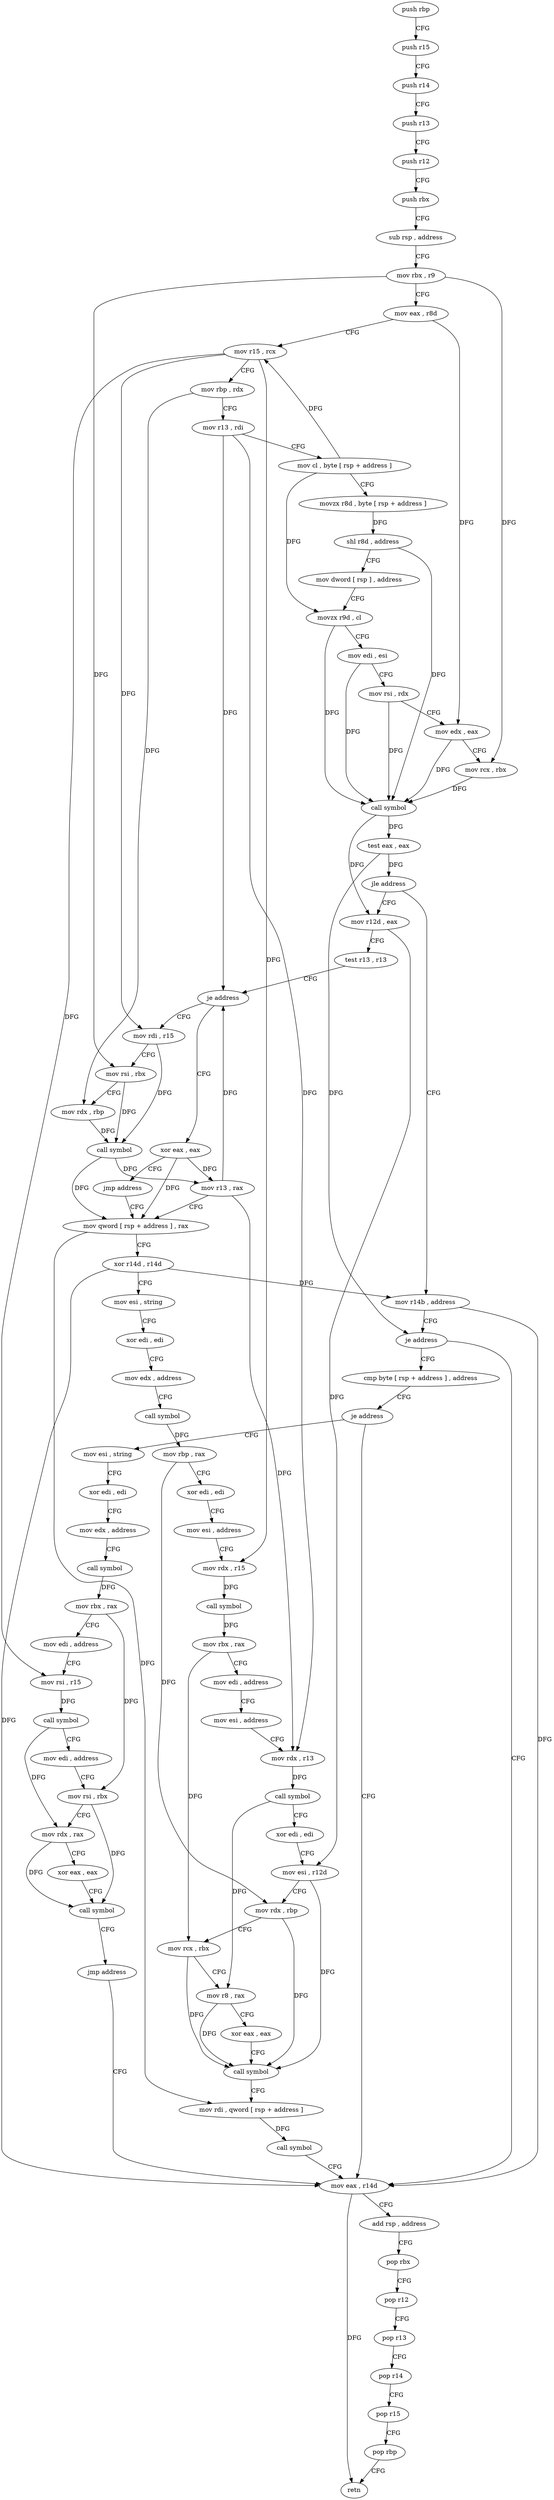 digraph "func" {
"4220672" [label = "push rbp" ]
"4220673" [label = "push r15" ]
"4220675" [label = "push r14" ]
"4220677" [label = "push r13" ]
"4220679" [label = "push r12" ]
"4220681" [label = "push rbx" ]
"4220682" [label = "sub rsp , address" ]
"4220686" [label = "mov rbx , r9" ]
"4220689" [label = "mov eax , r8d" ]
"4220692" [label = "mov r15 , rcx" ]
"4220695" [label = "mov rbp , rdx" ]
"4220698" [label = "mov r13 , rdi" ]
"4220701" [label = "mov cl , byte [ rsp + address ]" ]
"4220705" [label = "movzx r8d , byte [ rsp + address ]" ]
"4220711" [label = "shl r8d , address" ]
"4220715" [label = "mov dword [ rsp ] , address" ]
"4220722" [label = "movzx r9d , cl" ]
"4220726" [label = "mov edi , esi" ]
"4220728" [label = "mov rsi , rdx" ]
"4220731" [label = "mov edx , eax" ]
"4220733" [label = "mov rcx , rbx" ]
"4220736" [label = "call symbol" ]
"4220741" [label = "test eax , eax" ]
"4220743" [label = "jle address" ]
"4220757" [label = "mov r14b , address" ]
"4220745" [label = "mov r12d , eax" ]
"4220760" [label = "je address" ]
"4220942" [label = "mov eax , r14d" ]
"4220766" [label = "cmp byte [ rsp + address ] , address" ]
"4220748" [label = "test r13 , r13" ]
"4220751" [label = "je address" ]
"4220830" [label = "mov rdi , r15" ]
"4220753" [label = "xor eax , eax" ]
"4220945" [label = "add rsp , address" ]
"4220949" [label = "pop rbx" ]
"4220950" [label = "pop r12" ]
"4220952" [label = "pop r13" ]
"4220954" [label = "pop r14" ]
"4220956" [label = "pop r15" ]
"4220958" [label = "pop rbp" ]
"4220959" [label = "retn" ]
"4220771" [label = "je address" ]
"4220777" [label = "mov esi , string" ]
"4220833" [label = "mov rsi , rbx" ]
"4220836" [label = "mov rdx , rbp" ]
"4220839" [label = "call symbol" ]
"4220844" [label = "mov r13 , rax" ]
"4220847" [label = "mov qword [ rsp + address ] , rax" ]
"4220755" [label = "jmp address" ]
"4220782" [label = "xor edi , edi" ]
"4220784" [label = "mov edx , address" ]
"4220789" [label = "call symbol" ]
"4220794" [label = "mov rbx , rax" ]
"4220797" [label = "mov edi , address" ]
"4220802" [label = "mov rsi , r15" ]
"4220805" [label = "call symbol" ]
"4220810" [label = "mov edi , address" ]
"4220815" [label = "mov rsi , rbx" ]
"4220818" [label = "mov rdx , rax" ]
"4220821" [label = "xor eax , eax" ]
"4220823" [label = "call symbol" ]
"4220828" [label = "jmp address" ]
"4220852" [label = "xor r14d , r14d" ]
"4220855" [label = "mov esi , string" ]
"4220860" [label = "xor edi , edi" ]
"4220862" [label = "mov edx , address" ]
"4220867" [label = "call symbol" ]
"4220872" [label = "mov rbp , rax" ]
"4220875" [label = "xor edi , edi" ]
"4220877" [label = "mov esi , address" ]
"4220882" [label = "mov rdx , r15" ]
"4220885" [label = "call symbol" ]
"4220890" [label = "mov rbx , rax" ]
"4220893" [label = "mov edi , address" ]
"4220898" [label = "mov esi , address" ]
"4220903" [label = "mov rdx , r13" ]
"4220906" [label = "call symbol" ]
"4220911" [label = "xor edi , edi" ]
"4220913" [label = "mov esi , r12d" ]
"4220916" [label = "mov rdx , rbp" ]
"4220919" [label = "mov rcx , rbx" ]
"4220922" [label = "mov r8 , rax" ]
"4220925" [label = "xor eax , eax" ]
"4220927" [label = "call symbol" ]
"4220932" [label = "mov rdi , qword [ rsp + address ]" ]
"4220937" [label = "call symbol" ]
"4220672" -> "4220673" [ label = "CFG" ]
"4220673" -> "4220675" [ label = "CFG" ]
"4220675" -> "4220677" [ label = "CFG" ]
"4220677" -> "4220679" [ label = "CFG" ]
"4220679" -> "4220681" [ label = "CFG" ]
"4220681" -> "4220682" [ label = "CFG" ]
"4220682" -> "4220686" [ label = "CFG" ]
"4220686" -> "4220689" [ label = "CFG" ]
"4220686" -> "4220733" [ label = "DFG" ]
"4220686" -> "4220833" [ label = "DFG" ]
"4220689" -> "4220692" [ label = "CFG" ]
"4220689" -> "4220731" [ label = "DFG" ]
"4220692" -> "4220695" [ label = "CFG" ]
"4220692" -> "4220830" [ label = "DFG" ]
"4220692" -> "4220802" [ label = "DFG" ]
"4220692" -> "4220882" [ label = "DFG" ]
"4220695" -> "4220698" [ label = "CFG" ]
"4220695" -> "4220836" [ label = "DFG" ]
"4220698" -> "4220701" [ label = "CFG" ]
"4220698" -> "4220751" [ label = "DFG" ]
"4220698" -> "4220903" [ label = "DFG" ]
"4220701" -> "4220705" [ label = "CFG" ]
"4220701" -> "4220692" [ label = "DFG" ]
"4220701" -> "4220722" [ label = "DFG" ]
"4220705" -> "4220711" [ label = "DFG" ]
"4220711" -> "4220715" [ label = "CFG" ]
"4220711" -> "4220736" [ label = "DFG" ]
"4220715" -> "4220722" [ label = "CFG" ]
"4220722" -> "4220726" [ label = "CFG" ]
"4220722" -> "4220736" [ label = "DFG" ]
"4220726" -> "4220728" [ label = "CFG" ]
"4220726" -> "4220736" [ label = "DFG" ]
"4220728" -> "4220731" [ label = "CFG" ]
"4220728" -> "4220736" [ label = "DFG" ]
"4220731" -> "4220733" [ label = "CFG" ]
"4220731" -> "4220736" [ label = "DFG" ]
"4220733" -> "4220736" [ label = "DFG" ]
"4220736" -> "4220741" [ label = "DFG" ]
"4220736" -> "4220745" [ label = "DFG" ]
"4220741" -> "4220743" [ label = "DFG" ]
"4220741" -> "4220760" [ label = "DFG" ]
"4220743" -> "4220757" [ label = "CFG" ]
"4220743" -> "4220745" [ label = "CFG" ]
"4220757" -> "4220760" [ label = "CFG" ]
"4220757" -> "4220942" [ label = "DFG" ]
"4220745" -> "4220748" [ label = "CFG" ]
"4220745" -> "4220913" [ label = "DFG" ]
"4220760" -> "4220942" [ label = "CFG" ]
"4220760" -> "4220766" [ label = "CFG" ]
"4220942" -> "4220945" [ label = "CFG" ]
"4220942" -> "4220959" [ label = "DFG" ]
"4220766" -> "4220771" [ label = "CFG" ]
"4220748" -> "4220751" [ label = "CFG" ]
"4220751" -> "4220830" [ label = "CFG" ]
"4220751" -> "4220753" [ label = "CFG" ]
"4220830" -> "4220833" [ label = "CFG" ]
"4220830" -> "4220839" [ label = "DFG" ]
"4220753" -> "4220755" [ label = "CFG" ]
"4220753" -> "4220844" [ label = "DFG" ]
"4220753" -> "4220847" [ label = "DFG" ]
"4220945" -> "4220949" [ label = "CFG" ]
"4220949" -> "4220950" [ label = "CFG" ]
"4220950" -> "4220952" [ label = "CFG" ]
"4220952" -> "4220954" [ label = "CFG" ]
"4220954" -> "4220956" [ label = "CFG" ]
"4220956" -> "4220958" [ label = "CFG" ]
"4220958" -> "4220959" [ label = "CFG" ]
"4220771" -> "4220942" [ label = "CFG" ]
"4220771" -> "4220777" [ label = "CFG" ]
"4220777" -> "4220782" [ label = "CFG" ]
"4220833" -> "4220836" [ label = "CFG" ]
"4220833" -> "4220839" [ label = "DFG" ]
"4220836" -> "4220839" [ label = "DFG" ]
"4220839" -> "4220844" [ label = "DFG" ]
"4220839" -> "4220847" [ label = "DFG" ]
"4220844" -> "4220847" [ label = "CFG" ]
"4220844" -> "4220751" [ label = "DFG" ]
"4220844" -> "4220903" [ label = "DFG" ]
"4220847" -> "4220852" [ label = "CFG" ]
"4220847" -> "4220932" [ label = "DFG" ]
"4220755" -> "4220847" [ label = "CFG" ]
"4220782" -> "4220784" [ label = "CFG" ]
"4220784" -> "4220789" [ label = "CFG" ]
"4220789" -> "4220794" [ label = "DFG" ]
"4220794" -> "4220797" [ label = "CFG" ]
"4220794" -> "4220815" [ label = "DFG" ]
"4220797" -> "4220802" [ label = "CFG" ]
"4220802" -> "4220805" [ label = "DFG" ]
"4220805" -> "4220810" [ label = "CFG" ]
"4220805" -> "4220818" [ label = "DFG" ]
"4220810" -> "4220815" [ label = "CFG" ]
"4220815" -> "4220818" [ label = "CFG" ]
"4220815" -> "4220823" [ label = "DFG" ]
"4220818" -> "4220821" [ label = "CFG" ]
"4220818" -> "4220823" [ label = "DFG" ]
"4220821" -> "4220823" [ label = "CFG" ]
"4220823" -> "4220828" [ label = "CFG" ]
"4220828" -> "4220942" [ label = "CFG" ]
"4220852" -> "4220855" [ label = "CFG" ]
"4220852" -> "4220757" [ label = "DFG" ]
"4220852" -> "4220942" [ label = "DFG" ]
"4220855" -> "4220860" [ label = "CFG" ]
"4220860" -> "4220862" [ label = "CFG" ]
"4220862" -> "4220867" [ label = "CFG" ]
"4220867" -> "4220872" [ label = "DFG" ]
"4220872" -> "4220875" [ label = "CFG" ]
"4220872" -> "4220916" [ label = "DFG" ]
"4220875" -> "4220877" [ label = "CFG" ]
"4220877" -> "4220882" [ label = "CFG" ]
"4220882" -> "4220885" [ label = "DFG" ]
"4220885" -> "4220890" [ label = "DFG" ]
"4220890" -> "4220893" [ label = "CFG" ]
"4220890" -> "4220919" [ label = "DFG" ]
"4220893" -> "4220898" [ label = "CFG" ]
"4220898" -> "4220903" [ label = "CFG" ]
"4220903" -> "4220906" [ label = "DFG" ]
"4220906" -> "4220911" [ label = "CFG" ]
"4220906" -> "4220922" [ label = "DFG" ]
"4220911" -> "4220913" [ label = "CFG" ]
"4220913" -> "4220916" [ label = "CFG" ]
"4220913" -> "4220927" [ label = "DFG" ]
"4220916" -> "4220919" [ label = "CFG" ]
"4220916" -> "4220927" [ label = "DFG" ]
"4220919" -> "4220922" [ label = "CFG" ]
"4220919" -> "4220927" [ label = "DFG" ]
"4220922" -> "4220925" [ label = "CFG" ]
"4220922" -> "4220927" [ label = "DFG" ]
"4220925" -> "4220927" [ label = "CFG" ]
"4220927" -> "4220932" [ label = "CFG" ]
"4220932" -> "4220937" [ label = "DFG" ]
"4220937" -> "4220942" [ label = "CFG" ]
}
